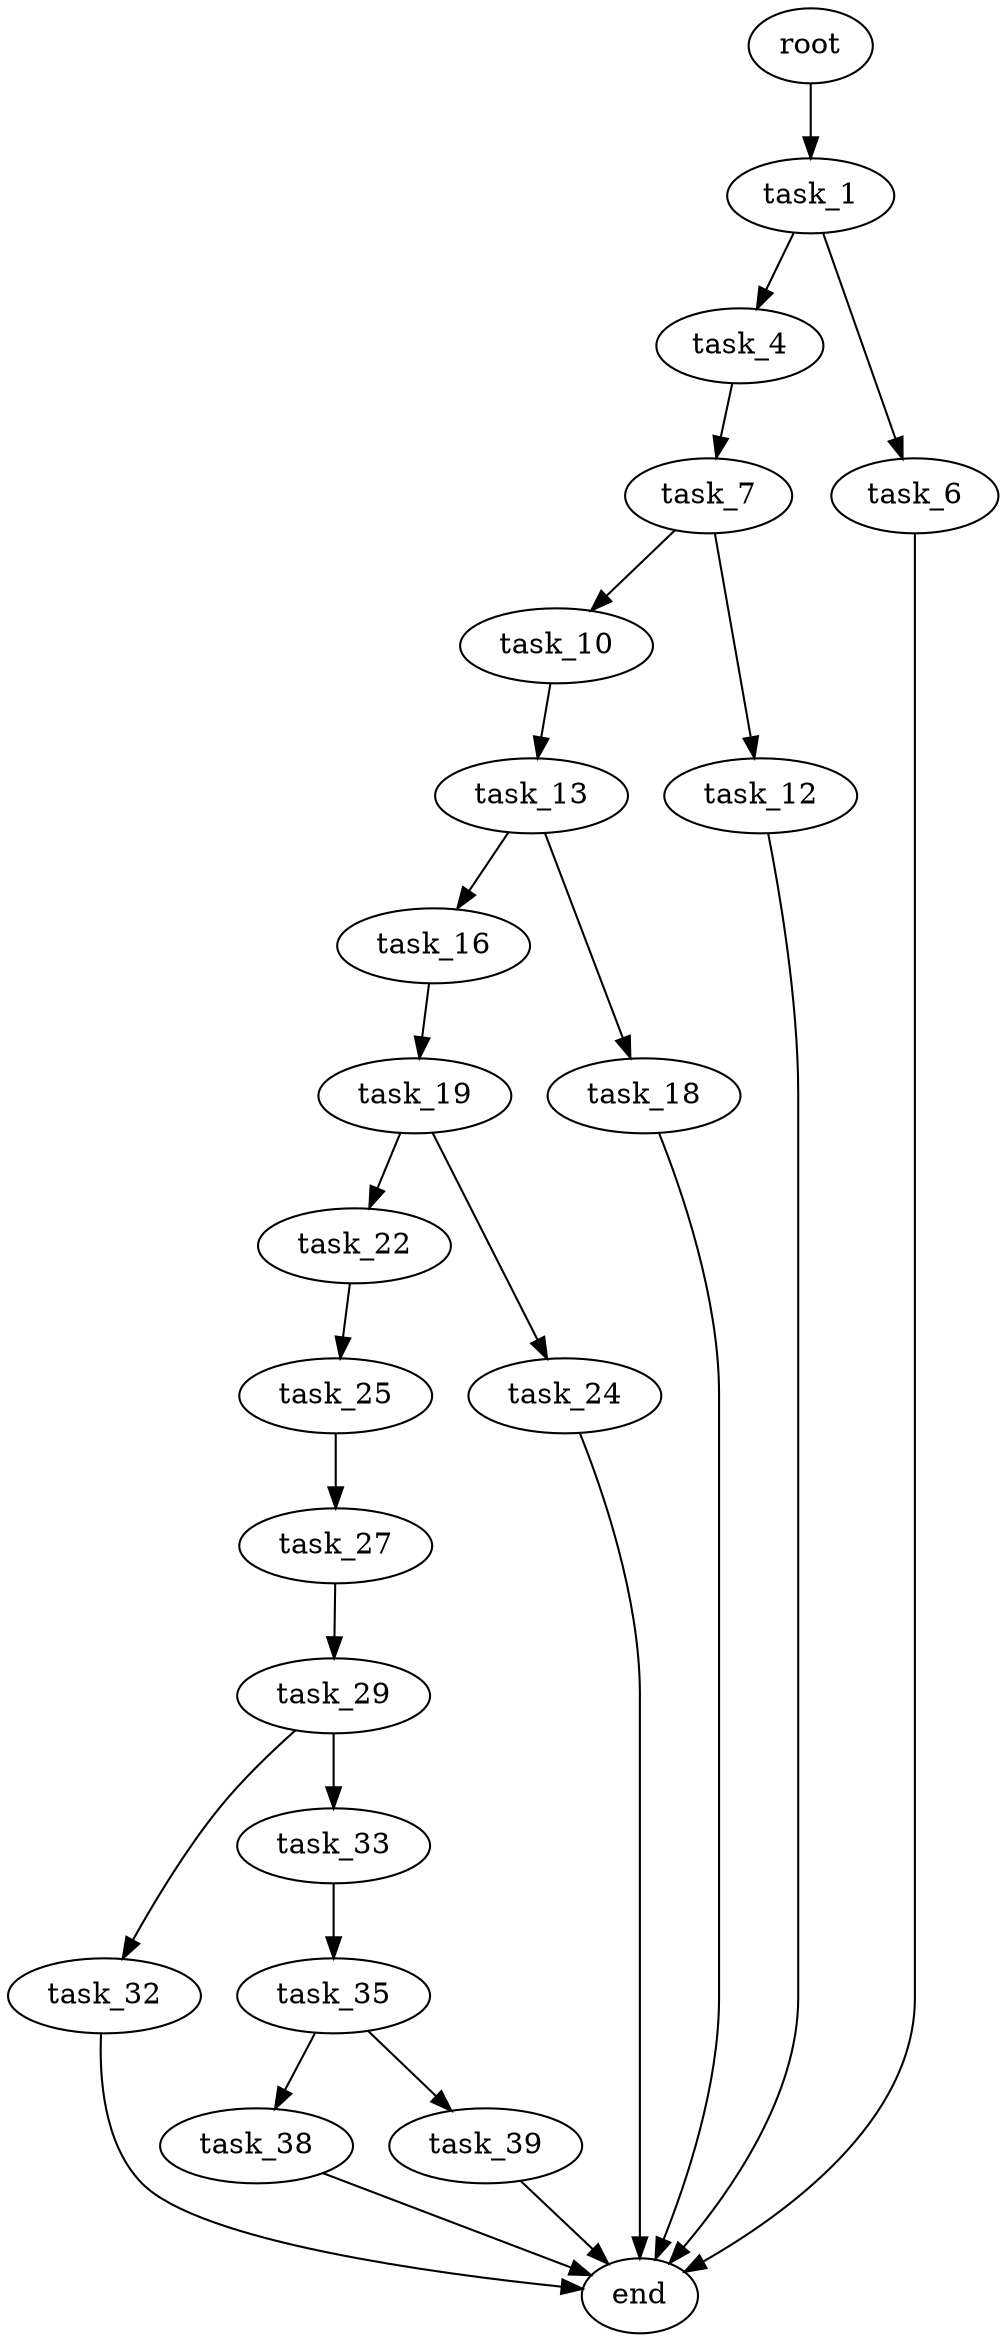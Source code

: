digraph G {
  root [size="0.000000"];
  task_1 [size="319802552347.000000"];
  task_4 [size="549755813888.000000"];
  task_6 [size="704389819033.000000"];
  task_7 [size="549755813888.000000"];
  task_10 [size="1741490424.000000"];
  task_12 [size="28991029248.000000"];
  task_13 [size="8589934592.000000"];
  task_16 [size="96551665703.000000"];
  task_18 [size="368293445632.000000"];
  task_19 [size="231928233984.000000"];
  task_22 [size="231928233984.000000"];
  task_24 [size="134217728000.000000"];
  task_25 [size="634387125669.000000"];
  task_27 [size="34465470880.000000"];
  task_29 [size="68719476736.000000"];
  task_32 [size="27369074242.000000"];
  task_33 [size="8589934592.000000"];
  task_35 [size="68719476736.000000"];
  task_38 [size="301521860222.000000"];
  task_39 [size="368293445632.000000"];
  end [size="0.000000"];

  root -> task_1 [size="1.000000"];
  task_1 -> task_4 [size="679477248.000000"];
  task_1 -> task_6 [size="679477248.000000"];
  task_4 -> task_7 [size="536870912.000000"];
  task_6 -> end [size="1.000000"];
  task_7 -> task_10 [size="536870912.000000"];
  task_7 -> task_12 [size="536870912.000000"];
  task_10 -> task_13 [size="33554432.000000"];
  task_12 -> end [size="1.000000"];
  task_13 -> task_16 [size="33554432.000000"];
  task_13 -> task_18 [size="33554432.000000"];
  task_16 -> task_19 [size="75497472.000000"];
  task_18 -> end [size="1.000000"];
  task_19 -> task_22 [size="301989888.000000"];
  task_19 -> task_24 [size="301989888.000000"];
  task_22 -> task_25 [size="301989888.000000"];
  task_24 -> end [size="1.000000"];
  task_25 -> task_27 [size="411041792.000000"];
  task_27 -> task_29 [size="75497472.000000"];
  task_29 -> task_32 [size="134217728.000000"];
  task_29 -> task_33 [size="134217728.000000"];
  task_32 -> end [size="1.000000"];
  task_33 -> task_35 [size="33554432.000000"];
  task_35 -> task_38 [size="134217728.000000"];
  task_35 -> task_39 [size="134217728.000000"];
  task_38 -> end [size="1.000000"];
  task_39 -> end [size="1.000000"];
}
